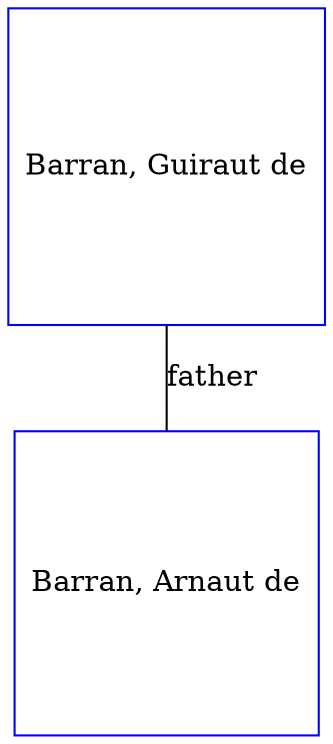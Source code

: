 digraph D {
    edge [dir=none];    node [shape=box];    "016390"   [label="Barran, Guiraut de", shape=box, regular=1, color="blue"] ;
"016389"   [label="Barran, Arnaut de", shape=box, regular=1, color="blue"] ;
016390->016389 [label="father",arrowsize=0.0]; 
}